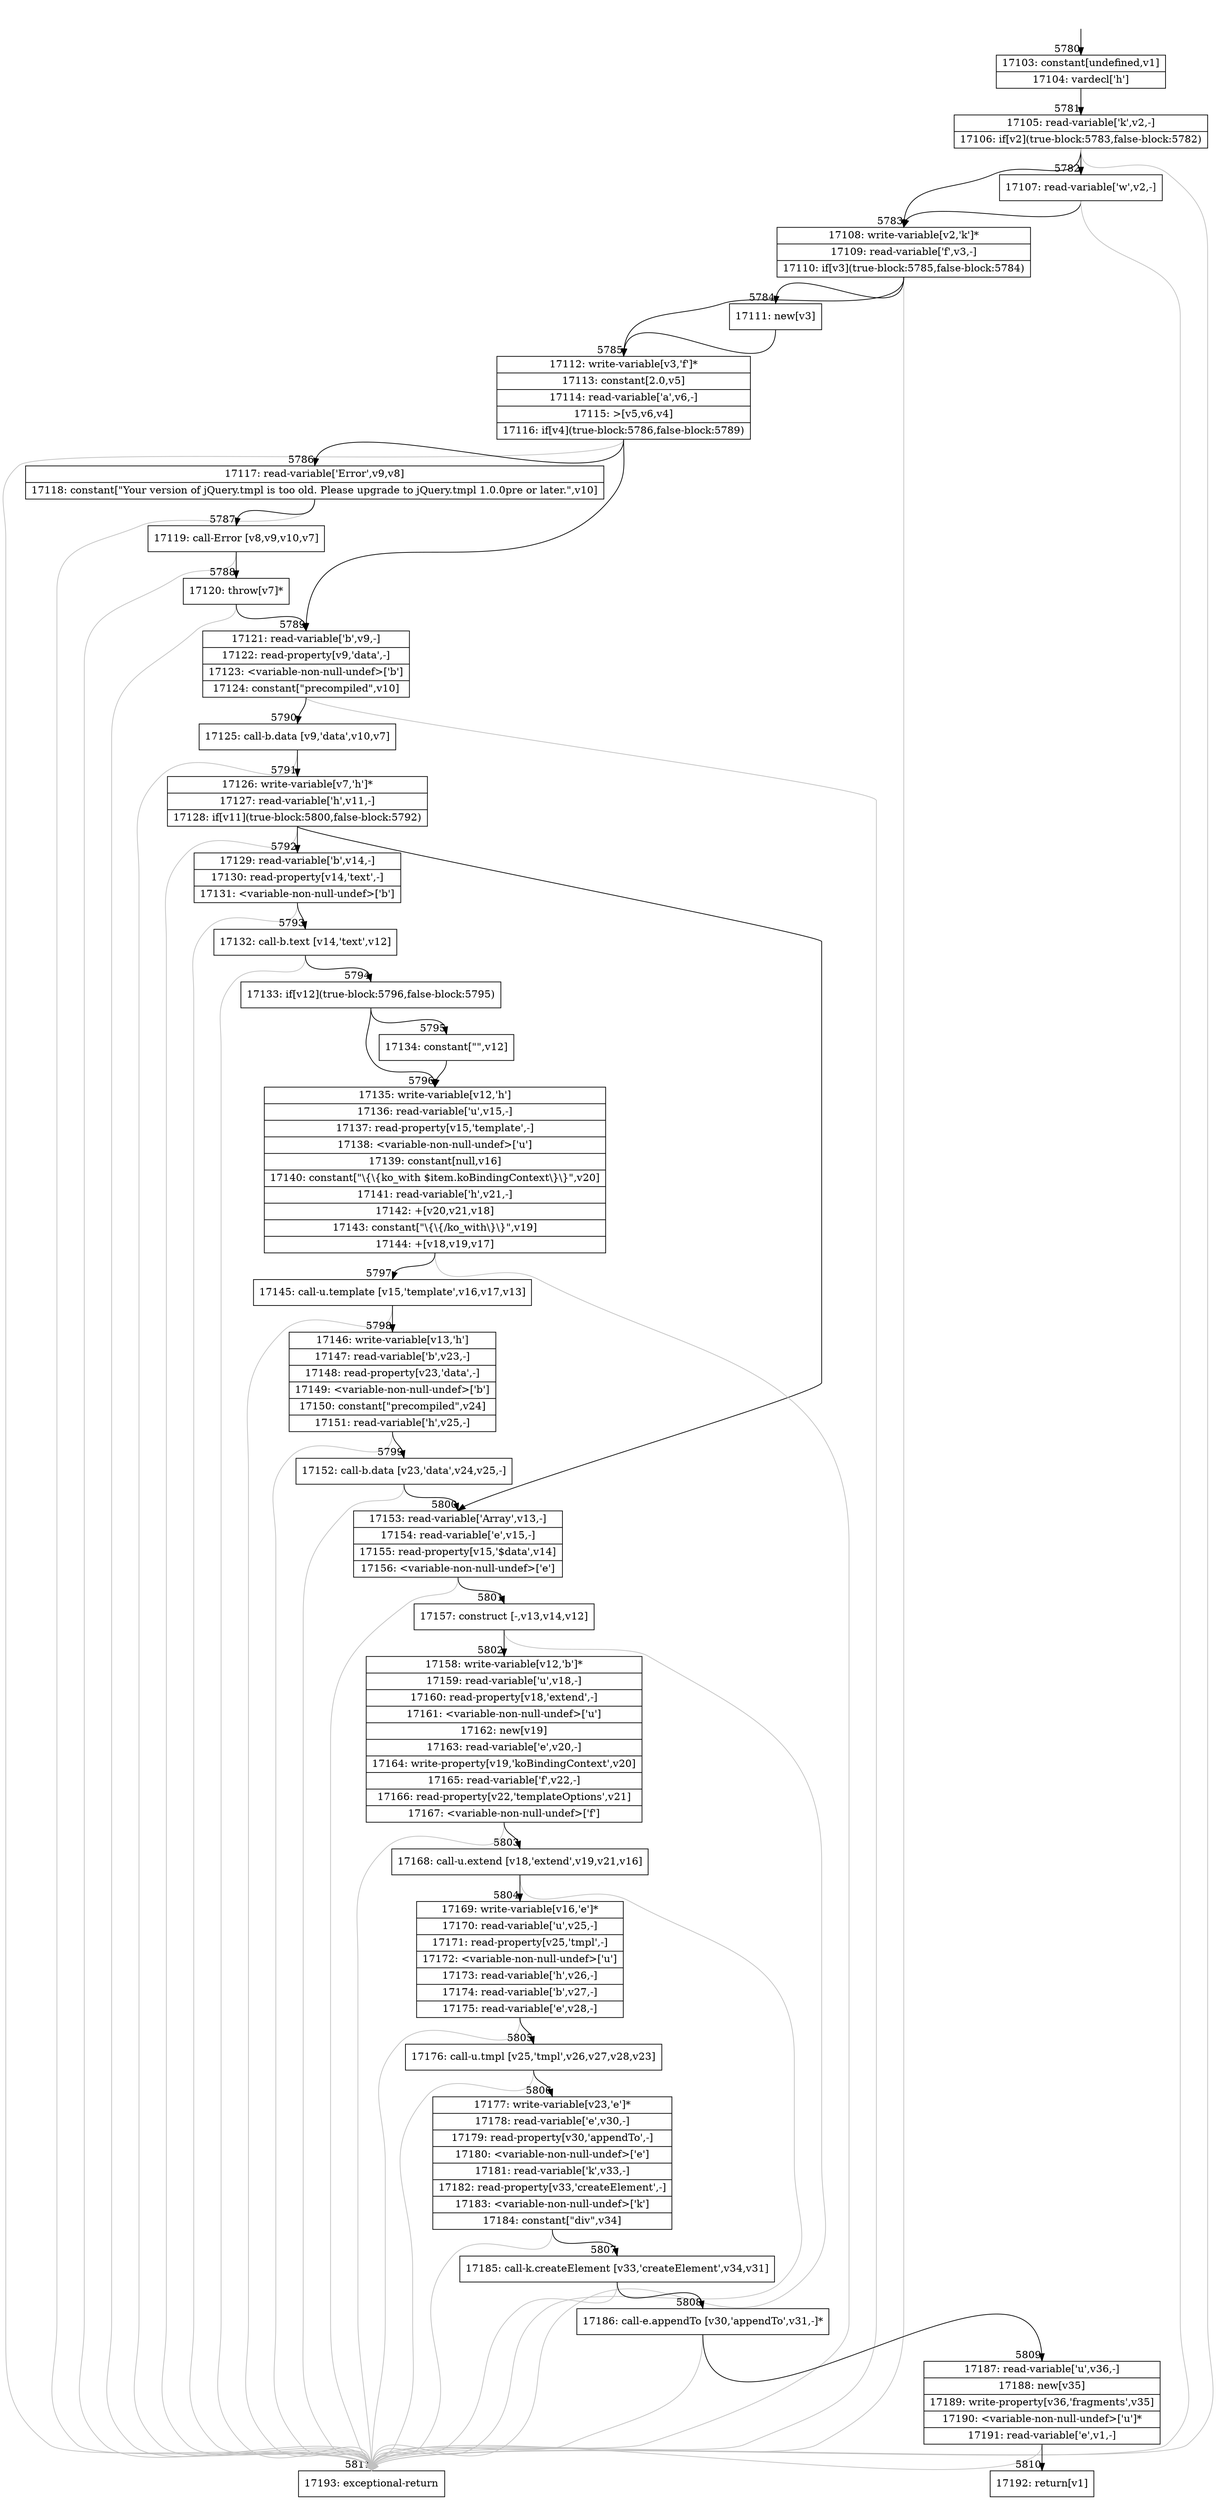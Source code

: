 digraph {
rankdir="TD"
BB_entry471[shape=none,label=""];
BB_entry471 -> BB5780 [tailport=s, headport=n, headlabel="    5780"]
BB5780 [shape=record label="{17103: constant[undefined,v1]|17104: vardecl['h']}" ] 
BB5780 -> BB5781 [tailport=s, headport=n, headlabel="      5781"]
BB5781 [shape=record label="{17105: read-variable['k',v2,-]|17106: if[v2](true-block:5783,false-block:5782)}" ] 
BB5781 -> BB5783 [tailport=s, headport=n, headlabel="      5783"]
BB5781 -> BB5782 [tailport=s, headport=n, headlabel="      5782"]
BB5781 -> BB5811 [tailport=s, headport=n, color=gray, headlabel="      5811"]
BB5782 [shape=record label="{17107: read-variable['w',v2,-]}" ] 
BB5782 -> BB5783 [tailport=s, headport=n]
BB5782 -> BB5811 [tailport=s, headport=n, color=gray]
BB5783 [shape=record label="{17108: write-variable[v2,'k']*|17109: read-variable['f',v3,-]|17110: if[v3](true-block:5785,false-block:5784)}" ] 
BB5783 -> BB5785 [tailport=s, headport=n, headlabel="      5785"]
BB5783 -> BB5784 [tailport=s, headport=n, headlabel="      5784"]
BB5783 -> BB5811 [tailport=s, headport=n, color=gray]
BB5784 [shape=record label="{17111: new[v3]}" ] 
BB5784 -> BB5785 [tailport=s, headport=n]
BB5785 [shape=record label="{17112: write-variable[v3,'f']*|17113: constant[2.0,v5]|17114: read-variable['a',v6,-]|17115: \>[v5,v6,v4]|17116: if[v4](true-block:5786,false-block:5789)}" ] 
BB5785 -> BB5786 [tailport=s, headport=n, headlabel="      5786"]
BB5785 -> BB5789 [tailport=s, headport=n, headlabel="      5789"]
BB5785 -> BB5811 [tailport=s, headport=n, color=gray]
BB5786 [shape=record label="{17117: read-variable['Error',v9,v8]|17118: constant[\"Your version of jQuery.tmpl is too old. Please upgrade to jQuery.tmpl 1.0.0pre or later.\",v10]}" ] 
BB5786 -> BB5787 [tailport=s, headport=n, headlabel="      5787"]
BB5786 -> BB5811 [tailport=s, headport=n, color=gray]
BB5787 [shape=record label="{17119: call-Error [v8,v9,v10,v7]}" ] 
BB5787 -> BB5788 [tailport=s, headport=n, headlabel="      5788"]
BB5787 -> BB5811 [tailport=s, headport=n, color=gray]
BB5788 [shape=record label="{17120: throw[v7]*}" ] 
BB5788 -> BB5789 [tailport=s, headport=n]
BB5788 -> BB5811 [tailport=s, headport=n, color=gray]
BB5789 [shape=record label="{17121: read-variable['b',v9,-]|17122: read-property[v9,'data',-]|17123: \<variable-non-null-undef\>['b']|17124: constant[\"precompiled\",v10]}" ] 
BB5789 -> BB5790 [tailport=s, headport=n, headlabel="      5790"]
BB5789 -> BB5811 [tailport=s, headport=n, color=gray]
BB5790 [shape=record label="{17125: call-b.data [v9,'data',v10,v7]}" ] 
BB5790 -> BB5791 [tailport=s, headport=n, headlabel="      5791"]
BB5790 -> BB5811 [tailport=s, headport=n, color=gray]
BB5791 [shape=record label="{17126: write-variable[v7,'h']*|17127: read-variable['h',v11,-]|17128: if[v11](true-block:5800,false-block:5792)}" ] 
BB5791 -> BB5800 [tailport=s, headport=n, headlabel="      5800"]
BB5791 -> BB5792 [tailport=s, headport=n, headlabel="      5792"]
BB5791 -> BB5811 [tailport=s, headport=n, color=gray]
BB5792 [shape=record label="{17129: read-variable['b',v14,-]|17130: read-property[v14,'text',-]|17131: \<variable-non-null-undef\>['b']}" ] 
BB5792 -> BB5793 [tailport=s, headport=n, headlabel="      5793"]
BB5792 -> BB5811 [tailport=s, headport=n, color=gray]
BB5793 [shape=record label="{17132: call-b.text [v14,'text',v12]}" ] 
BB5793 -> BB5794 [tailport=s, headport=n, headlabel="      5794"]
BB5793 -> BB5811 [tailport=s, headport=n, color=gray]
BB5794 [shape=record label="{17133: if[v12](true-block:5796,false-block:5795)}" ] 
BB5794 -> BB5796 [tailport=s, headport=n, headlabel="      5796"]
BB5794 -> BB5795 [tailport=s, headport=n, headlabel="      5795"]
BB5795 [shape=record label="{17134: constant[\"\",v12]}" ] 
BB5795 -> BB5796 [tailport=s, headport=n]
BB5796 [shape=record label="{17135: write-variable[v12,'h']|17136: read-variable['u',v15,-]|17137: read-property[v15,'template',-]|17138: \<variable-non-null-undef\>['u']|17139: constant[null,v16]|17140: constant[\"\\\{\\\{ko_with $item.koBindingContext\\\}\\\}\",v20]|17141: read-variable['h',v21,-]|17142: +[v20,v21,v18]|17143: constant[\"\\\{\\\{/ko_with\\\}\\\}\",v19]|17144: +[v18,v19,v17]}" ] 
BB5796 -> BB5797 [tailport=s, headport=n, headlabel="      5797"]
BB5796 -> BB5811 [tailport=s, headport=n, color=gray]
BB5797 [shape=record label="{17145: call-u.template [v15,'template',v16,v17,v13]}" ] 
BB5797 -> BB5798 [tailport=s, headport=n, headlabel="      5798"]
BB5797 -> BB5811 [tailport=s, headport=n, color=gray]
BB5798 [shape=record label="{17146: write-variable[v13,'h']|17147: read-variable['b',v23,-]|17148: read-property[v23,'data',-]|17149: \<variable-non-null-undef\>['b']|17150: constant[\"precompiled\",v24]|17151: read-variable['h',v25,-]}" ] 
BB5798 -> BB5799 [tailport=s, headport=n, headlabel="      5799"]
BB5798 -> BB5811 [tailport=s, headport=n, color=gray]
BB5799 [shape=record label="{17152: call-b.data [v23,'data',v24,v25,-]}" ] 
BB5799 -> BB5800 [tailport=s, headport=n]
BB5799 -> BB5811 [tailport=s, headport=n, color=gray]
BB5800 [shape=record label="{17153: read-variable['Array',v13,-]|17154: read-variable['e',v15,-]|17155: read-property[v15,'$data',v14]|17156: \<variable-non-null-undef\>['e']}" ] 
BB5800 -> BB5801 [tailport=s, headport=n, headlabel="      5801"]
BB5800 -> BB5811 [tailport=s, headport=n, color=gray]
BB5801 [shape=record label="{17157: construct [-,v13,v14,v12]}" ] 
BB5801 -> BB5802 [tailport=s, headport=n, headlabel="      5802"]
BB5801 -> BB5811 [tailport=s, headport=n, color=gray]
BB5802 [shape=record label="{17158: write-variable[v12,'b']*|17159: read-variable['u',v18,-]|17160: read-property[v18,'extend',-]|17161: \<variable-non-null-undef\>['u']|17162: new[v19]|17163: read-variable['e',v20,-]|17164: write-property[v19,'koBindingContext',v20]|17165: read-variable['f',v22,-]|17166: read-property[v22,'templateOptions',v21]|17167: \<variable-non-null-undef\>['f']}" ] 
BB5802 -> BB5803 [tailport=s, headport=n, headlabel="      5803"]
BB5802 -> BB5811 [tailport=s, headport=n, color=gray]
BB5803 [shape=record label="{17168: call-u.extend [v18,'extend',v19,v21,v16]}" ] 
BB5803 -> BB5804 [tailport=s, headport=n, headlabel="      5804"]
BB5803 -> BB5811 [tailport=s, headport=n, color=gray]
BB5804 [shape=record label="{17169: write-variable[v16,'e']*|17170: read-variable['u',v25,-]|17171: read-property[v25,'tmpl',-]|17172: \<variable-non-null-undef\>['u']|17173: read-variable['h',v26,-]|17174: read-variable['b',v27,-]|17175: read-variable['e',v28,-]}" ] 
BB5804 -> BB5805 [tailport=s, headport=n, headlabel="      5805"]
BB5804 -> BB5811 [tailport=s, headport=n, color=gray]
BB5805 [shape=record label="{17176: call-u.tmpl [v25,'tmpl',v26,v27,v28,v23]}" ] 
BB5805 -> BB5806 [tailport=s, headport=n, headlabel="      5806"]
BB5805 -> BB5811 [tailport=s, headport=n, color=gray]
BB5806 [shape=record label="{17177: write-variable[v23,'e']*|17178: read-variable['e',v30,-]|17179: read-property[v30,'appendTo',-]|17180: \<variable-non-null-undef\>['e']|17181: read-variable['k',v33,-]|17182: read-property[v33,'createElement',-]|17183: \<variable-non-null-undef\>['k']|17184: constant[\"div\",v34]}" ] 
BB5806 -> BB5807 [tailport=s, headport=n, headlabel="      5807"]
BB5806 -> BB5811 [tailport=s, headport=n, color=gray]
BB5807 [shape=record label="{17185: call-k.createElement [v33,'createElement',v34,v31]}" ] 
BB5807 -> BB5808 [tailport=s, headport=n, headlabel="      5808"]
BB5807 -> BB5811 [tailport=s, headport=n, color=gray]
BB5808 [shape=record label="{17186: call-e.appendTo [v30,'appendTo',v31,-]*}" ] 
BB5808 -> BB5809 [tailport=s, headport=n, headlabel="      5809"]
BB5808 -> BB5811 [tailport=s, headport=n, color=gray]
BB5809 [shape=record label="{17187: read-variable['u',v36,-]|17188: new[v35]|17189: write-property[v36,'fragments',v35]|17190: \<variable-non-null-undef\>['u']*|17191: read-variable['e',v1,-]}" ] 
BB5809 -> BB5810 [tailport=s, headport=n, headlabel="      5810"]
BB5809 -> BB5811 [tailport=s, headport=n, color=gray]
BB5810 [shape=record label="{17192: return[v1]}" ] 
BB5811 [shape=record label="{17193: exceptional-return}" ] 
}
